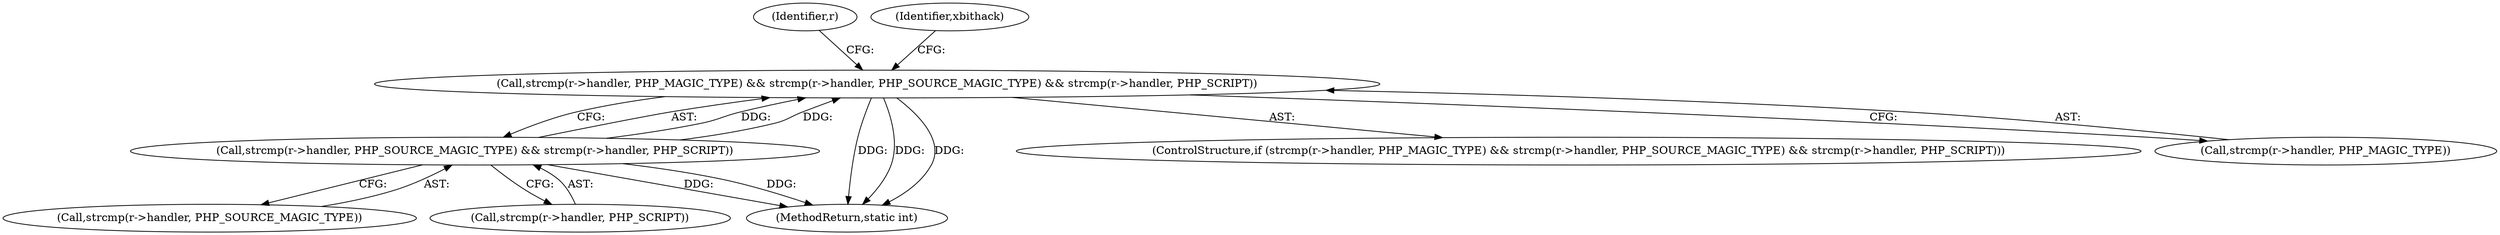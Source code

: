 digraph "0_php-src_23b057742e3cf199612fa8050ae86cae675e214e@API" {
"1000200" [label="(Call,strcmp(r->handler, PHP_MAGIC_TYPE) && strcmp(r->handler, PHP_SOURCE_MAGIC_TYPE) && strcmp(r->handler, PHP_SCRIPT))"];
"1000206" [label="(Call,strcmp(r->handler, PHP_SOURCE_MAGIC_TYPE) && strcmp(r->handler, PHP_SCRIPT))"];
"1000543" [label="(MethodReturn,static int)"];
"1000206" [label="(Call,strcmp(r->handler, PHP_SOURCE_MAGIC_TYPE) && strcmp(r->handler, PHP_SCRIPT))"];
"1000245" [label="(Identifier,r)"];
"1000200" [label="(Call,strcmp(r->handler, PHP_MAGIC_TYPE) && strcmp(r->handler, PHP_SOURCE_MAGIC_TYPE) && strcmp(r->handler, PHP_SCRIPT))"];
"1000207" [label="(Call,strcmp(r->handler, PHP_SOURCE_MAGIC_TYPE))"];
"1000199" [label="(ControlStructure,if (strcmp(r->handler, PHP_MAGIC_TYPE) && strcmp(r->handler, PHP_SOURCE_MAGIC_TYPE) && strcmp(r->handler, PHP_SCRIPT)))"];
"1000201" [label="(Call,strcmp(r->handler, PHP_MAGIC_TYPE))"];
"1000212" [label="(Call,strcmp(r->handler, PHP_SCRIPT))"];
"1000222" [label="(Identifier,xbithack)"];
"1000200" -> "1000199"  [label="AST: "];
"1000200" -> "1000201"  [label="CFG: "];
"1000200" -> "1000206"  [label="CFG: "];
"1000201" -> "1000200"  [label="AST: "];
"1000206" -> "1000200"  [label="AST: "];
"1000222" -> "1000200"  [label="CFG: "];
"1000245" -> "1000200"  [label="CFG: "];
"1000200" -> "1000543"  [label="DDG: "];
"1000200" -> "1000543"  [label="DDG: "];
"1000200" -> "1000543"  [label="DDG: "];
"1000206" -> "1000200"  [label="DDG: "];
"1000206" -> "1000200"  [label="DDG: "];
"1000206" -> "1000207"  [label="CFG: "];
"1000206" -> "1000212"  [label="CFG: "];
"1000207" -> "1000206"  [label="AST: "];
"1000212" -> "1000206"  [label="AST: "];
"1000206" -> "1000543"  [label="DDG: "];
"1000206" -> "1000543"  [label="DDG: "];
}
